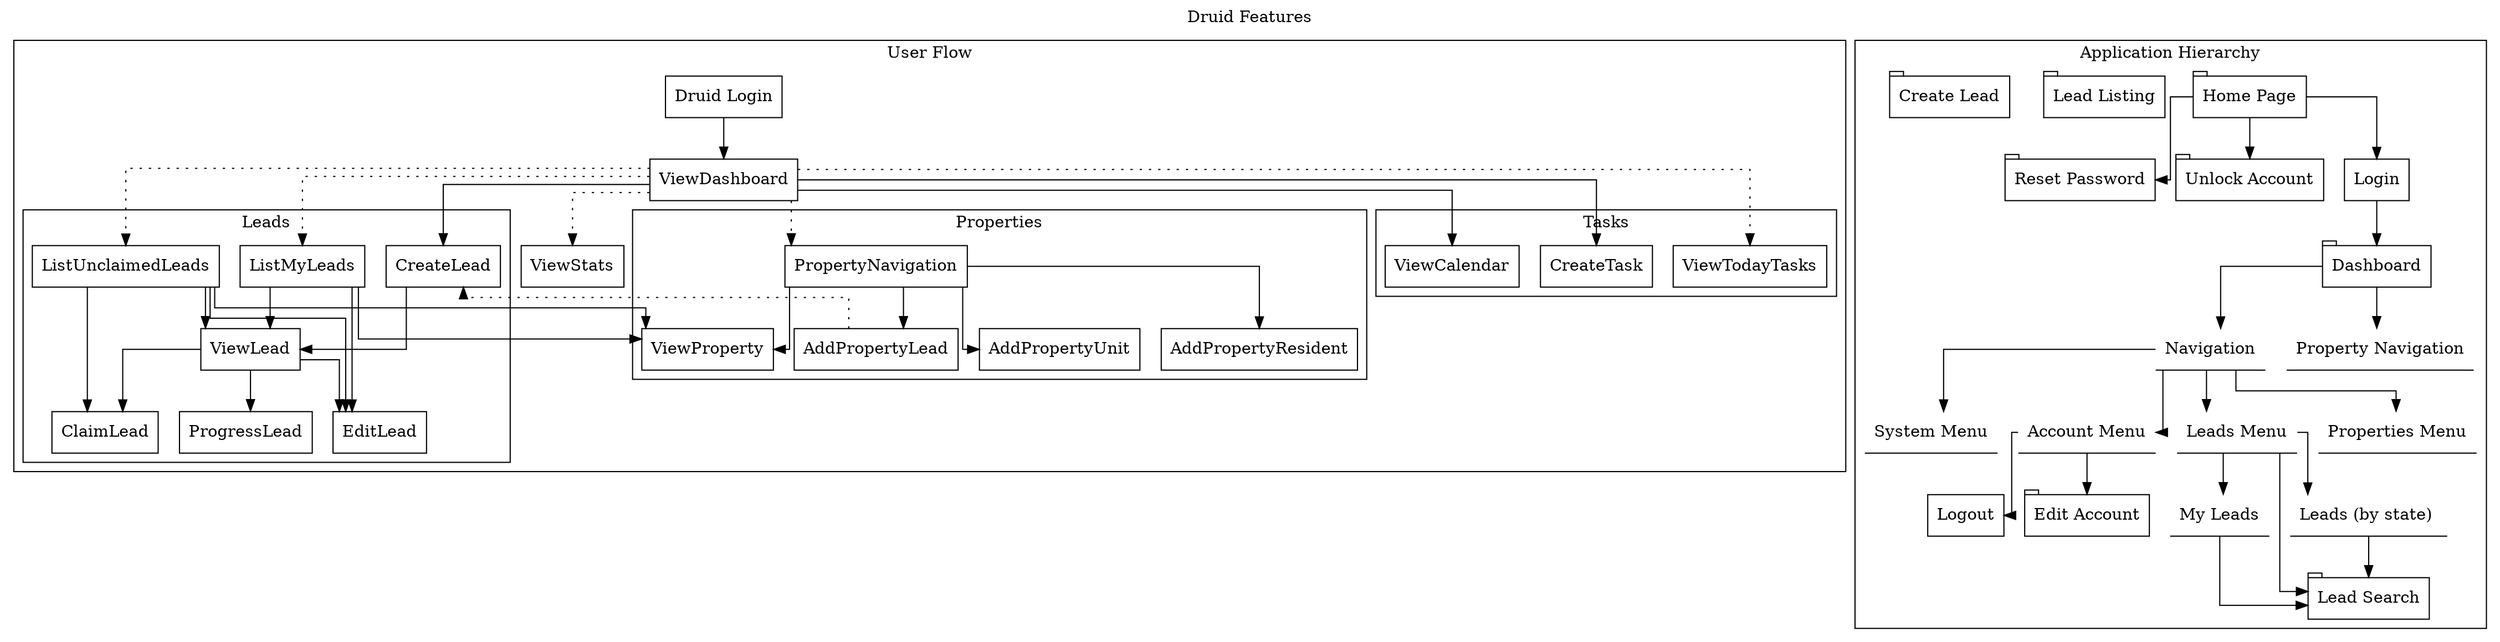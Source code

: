 digraph DruidAppHierarchy {
  label="Druid Features";
  labelloc="t";
  node[shape="rect"];
  splines="ortho";

  subgraph cluster0 {
    label="User Flow";

    Druid[label="Druid Login"];

    Druid->ViewDashboard[style="solid"];
    ViewDashboard->ListUnclaimedLeads[style="dotted"];
    ViewDashboard->ListMyLeads[style="dotted"];
    ViewDashboard->ViewStats[style="dotted"];
    ViewDashboard->CreateLead;
    ViewDashboard->PropertyNavigation[style="dotted"];
    ViewDashboard->ViewTodayTasks[style="dotted"];
    ViewDashboard->CreateTask;
    ViewDashboard->ViewCalendar;

    subgraph cluster1 {
      label="Leads";
      CreateLead;
      ListUnclaimedLeads->ClaimLead;
      ListUnclaimedLeads->ViewLead;
      ListUnclaimedLeads->EditLead;

      ListMyLeads->ViewLead;
      ListMyLeads->EditLead;

      ViewLead->ClaimLead;
      ViewLead->ProgressLead;
      ViewLead->EditLead;

      CreateLead->ViewLead;
    }

    ListUnclaimedLeads->ViewProperty;
    ListMyLeads->ViewProperty;

    subgraph cluster2 {
      label="Properties";
      ViewProperty;
      PropertyNavigation->ViewProperty;
      PropertyNavigation->AddPropertyLead;
      PropertyNavigation->AddPropertyUnit;
      PropertyNavigation->AddPropertyResident;

      AddPropertyLead->CreateLead[style="dotted"];
    }


    subgraph cluster3 {
      label="Tasks";
      ViewTodayTasks;
      ViewCalendar;
      CreateTask;
    }

  }

  subgraph cluster10 {
    label="Application Hierarchy";
    Home[label="Home Page"; shape="tab"];
    Unlock[label="Unlock Account"; shape="tab"];
    Login[label="Login"; shape="rect"];
    PasswordReset[label="Reset Password"; shape="tab"];
    Dashboard[label="Dashboard"; shape="tab"];
    Navigation[label="Navigation"; shape="underline"];
    LeadMenu[label="Leads Menu"; shape="underline"];
    PropertiesMenu[label="Properties Menu"; shape="underline"];
    SystemMenu[label="System Menu"; shape="underline"];
    AccountMenu[label="Account Menu"; shape="underline"];
    EditAccount[label="Edit Account"; shape="tab"];
    Logout[label="Logout"; shape="rect"];
    PropertyNavigation1[label="Property Navigation"; shape="underline"];
    LeadIndex[label="Lead Listing"; shape="tab"];
    LeadSearch[label="Lead Search"; shape="tab"];
    MyLeads[label="My Leads"; shape="underline"];
    LeadsByState[label="Leads (by state) "; shape="underline"];
    LeadNew[label="Create Lead"; shape="tab"];

    Home->Login;
    Home->PasswordReset;
    Home->Unlock;
    Login->Dashboard;

    Dashboard->Navigation;
    Dashboard->PropertyNavigation1;

    // Navigation Menu
    Navigation->LeadMenu;
    Navigation->PropertiesMenu;
    Navigation->SystemMenu;
    Navigation->AccountMenu;

    // Navigation -- Leads Menu
    LeadMenu->MyLeads;
    MyLeads->LeadSearch;
    LeadMenu->LeadsByState;
    LeadsByState->LeadSearch;
    LeadMenu->LeadSearch;

    // Navigation -- Properties Menu



    AccountMenu->EditAccount;
    AccountMenu->Logout;
  }


}
